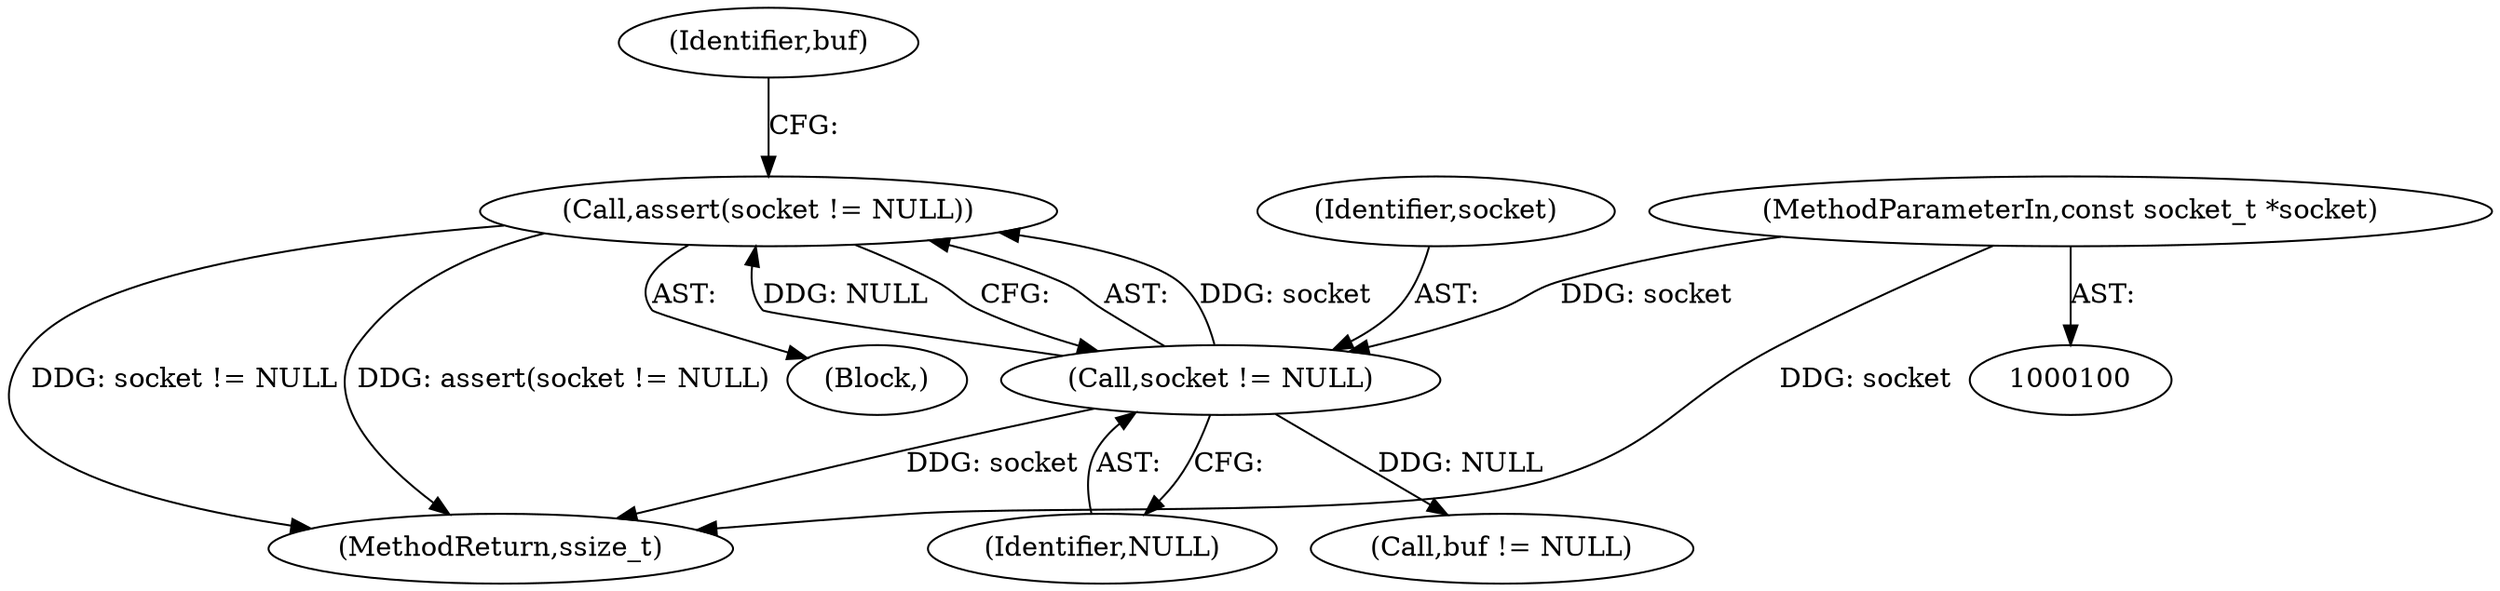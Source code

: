 digraph "0_Android_472271b153c5dc53c28beac55480a8d8434b2d5c_63@API" {
"1000105" [label="(Call,assert(socket != NULL))"];
"1000106" [label="(Call,socket != NULL)"];
"1000101" [label="(MethodParameterIn,const socket_t *socket)"];
"1000104" [label="(Block,)"];
"1000111" [label="(Identifier,buf)"];
"1000107" [label="(Identifier,socket)"];
"1000110" [label="(Call,buf != NULL)"];
"1000105" [label="(Call,assert(socket != NULL))"];
"1000106" [label="(Call,socket != NULL)"];
"1000101" [label="(MethodParameterIn,const socket_t *socket)"];
"1000121" [label="(MethodReturn,ssize_t)"];
"1000108" [label="(Identifier,NULL)"];
"1000105" -> "1000104"  [label="AST: "];
"1000105" -> "1000106"  [label="CFG: "];
"1000106" -> "1000105"  [label="AST: "];
"1000111" -> "1000105"  [label="CFG: "];
"1000105" -> "1000121"  [label="DDG: assert(socket != NULL)"];
"1000105" -> "1000121"  [label="DDG: socket != NULL"];
"1000106" -> "1000105"  [label="DDG: socket"];
"1000106" -> "1000105"  [label="DDG: NULL"];
"1000106" -> "1000108"  [label="CFG: "];
"1000107" -> "1000106"  [label="AST: "];
"1000108" -> "1000106"  [label="AST: "];
"1000106" -> "1000121"  [label="DDG: socket"];
"1000101" -> "1000106"  [label="DDG: socket"];
"1000106" -> "1000110"  [label="DDG: NULL"];
"1000101" -> "1000100"  [label="AST: "];
"1000101" -> "1000121"  [label="DDG: socket"];
}
